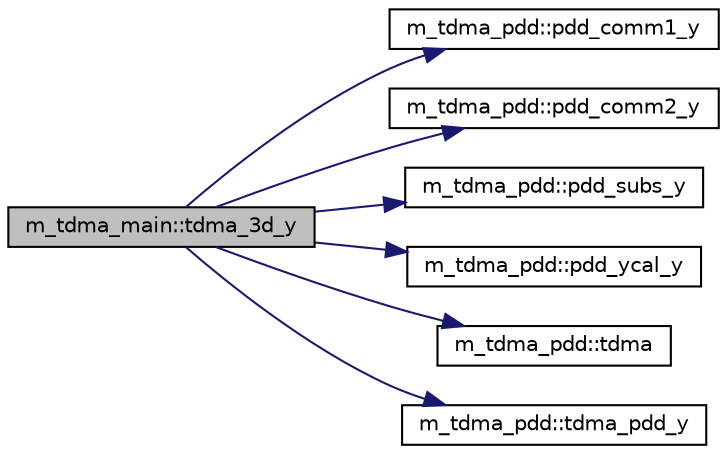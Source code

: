 digraph "m_tdma_main::tdma_3d_y"
{
 // LATEX_PDF_SIZE
  edge [fontname="Helvetica",fontsize="10",labelfontname="Helvetica",labelfontsize="10"];
  node [fontname="Helvetica",fontsize="10",shape=record];
  rankdir="LR";
  Node1 [label="m_tdma_main::tdma_3d_y",height=0.2,width=0.4,color="black", fillcolor="grey75", style="filled", fontcolor="black",tooltip=" "];
  Node1 -> Node2 [color="midnightblue",fontsize="10",style="solid",fontname="Helvetica"];
  Node2 [label="m_tdma_pdd::pdd_comm1_y",height=0.2,width=0.4,color="black", fillcolor="white", style="filled",URL="$namespacem__tdma__pdd.html#aac3e4b0839bf07039a56f689d6552fe0",tooltip="======================================================================"];
  Node1 -> Node3 [color="midnightblue",fontsize="10",style="solid",fontname="Helvetica"];
  Node3 [label="m_tdma_pdd::pdd_comm2_y",height=0.2,width=0.4,color="black", fillcolor="white", style="filled",URL="$namespacem__tdma__pdd.html#a5077cdbc406766b807707096d3950e73",tooltip="======================================================================"];
  Node1 -> Node4 [color="midnightblue",fontsize="10",style="solid",fontname="Helvetica"];
  Node4 [label="m_tdma_pdd::pdd_subs_y",height=0.2,width=0.4,color="black", fillcolor="white", style="filled",URL="$namespacem__tdma__pdd.html#ad21e82668438822b0eff93c368450031",tooltip="======================================================================"];
  Node1 -> Node5 [color="midnightblue",fontsize="10",style="solid",fontname="Helvetica"];
  Node5 [label="m_tdma_pdd::pdd_ycal_y",height=0.2,width=0.4,color="black", fillcolor="white", style="filled",URL="$namespacem__tdma__pdd.html#afcd33751ff3ec679e2314dafebc0bba3",tooltip="======================================================================"];
  Node1 -> Node6 [color="midnightblue",fontsize="10",style="solid",fontname="Helvetica"];
  Node6 [label="m_tdma_pdd::tdma",height=0.2,width=0.4,color="black", fillcolor="white", style="filled",URL="$namespacem__tdma__pdd.html#af1ec5b6943f3d1f2eba4427dc6246126",tooltip="======================================================================"];
  Node1 -> Node7 [color="midnightblue",fontsize="10",style="solid",fontname="Helvetica"];
  Node7 [label="m_tdma_pdd::tdma_pdd_y",height=0.2,width=0.4,color="black", fillcolor="white", style="filled",URL="$namespacem__tdma__pdd.html#a3ba33ebb0e637d265baab0bf873591ac",tooltip="======================================================================"];
}

